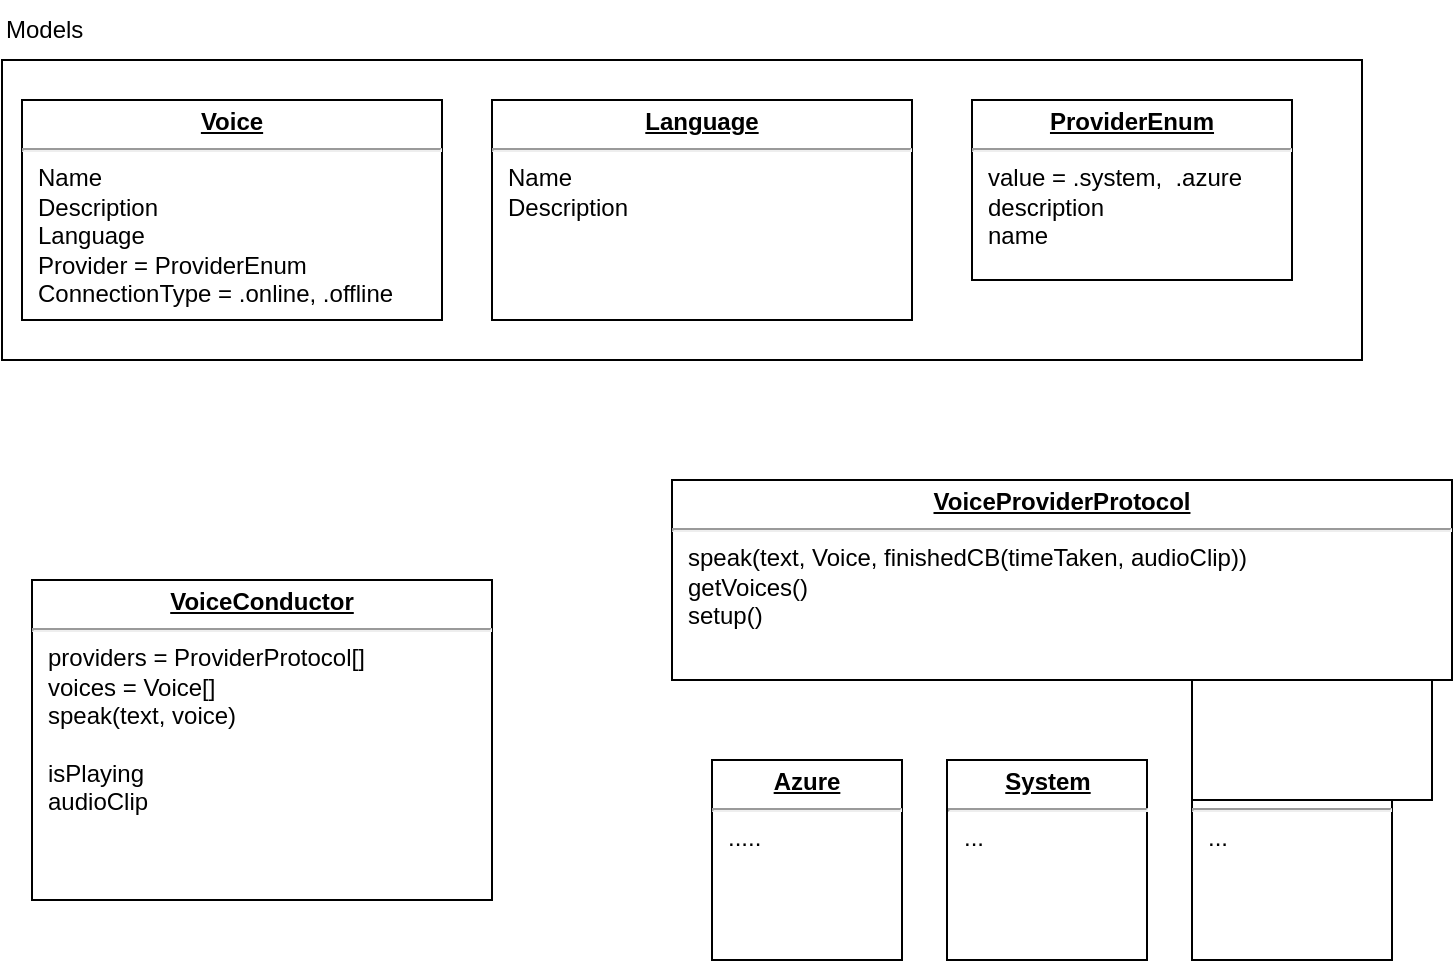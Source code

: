 <mxfile version="21.1.4" type="github">
  <diagram name="Page-1" id="ZOMPnf_Qf6jLGYzsngLL">
    <mxGraphModel dx="2018" dy="1152" grid="1" gridSize="10" guides="1" tooltips="1" connect="1" arrows="1" fold="1" page="1" pageScale="1" pageWidth="850" pageHeight="1100" math="0" shadow="0">
      <root>
        <mxCell id="0" />
        <mxCell id="1" parent="0" />
        <mxCell id="5y53hzmk_r0o_quOetix-7" value="" style="group" vertex="1" connectable="0" parent="1">
          <mxGeometry x="15" y="20" width="680" height="180" as="geometry" />
        </mxCell>
        <mxCell id="5y53hzmk_r0o_quOetix-6" value="" style="rounded=0;whiteSpace=wrap;html=1;" vertex="1" parent="5y53hzmk_r0o_quOetix-7">
          <mxGeometry y="30" width="680" height="150" as="geometry" />
        </mxCell>
        <mxCell id="5y53hzmk_r0o_quOetix-2" value="Models" style="text;html=1;strokeColor=none;fillColor=none;align=left;verticalAlign=middle;whiteSpace=wrap;rounded=0;" vertex="1" parent="5y53hzmk_r0o_quOetix-7">
          <mxGeometry width="60" height="30" as="geometry" />
        </mxCell>
        <mxCell id="5y53hzmk_r0o_quOetix-3" value="&lt;p style=&quot;margin:0px;margin-top:4px;text-align:center;text-decoration:underline;&quot;&gt;&lt;b&gt;Voice&lt;/b&gt;&lt;/p&gt;&lt;hr&gt;&lt;p style=&quot;margin:0px;margin-left:8px;&quot;&gt;Name&lt;/p&gt;&lt;p style=&quot;margin:0px;margin-left:8px;&quot;&gt;Description&lt;/p&gt;&lt;p style=&quot;margin:0px;margin-left:8px;&quot;&gt;Language&lt;/p&gt;&lt;p style=&quot;margin:0px;margin-left:8px;&quot;&gt;Provider = ProviderEnum&lt;br&gt;&lt;/p&gt;&lt;p style=&quot;margin:0px;margin-left:8px;&quot;&gt;ConnectionType = .online, .offline&lt;/p&gt;" style="verticalAlign=top;align=left;overflow=fill;fontSize=12;fontFamily=Helvetica;html=1;whiteSpace=wrap;" vertex="1" parent="5y53hzmk_r0o_quOetix-7">
          <mxGeometry x="10" y="50" width="210" height="110" as="geometry" />
        </mxCell>
        <mxCell id="5y53hzmk_r0o_quOetix-4" value="&lt;p style=&quot;margin:0px;margin-top:4px;text-align:center;text-decoration:underline;&quot;&gt;&lt;b&gt;ProviderEnum&lt;/b&gt;&lt;/p&gt;&lt;hr&gt;&lt;p style=&quot;margin:0px;margin-left:8px;&quot;&gt;&lt;span style=&quot;background-color: initial;&quot;&gt;value = .system,&amp;nbsp; .azure&lt;/span&gt;&lt;/p&gt;&lt;p style=&quot;margin:0px;margin-left:8px;&quot;&gt;description&lt;/p&gt;&lt;p style=&quot;margin:0px;margin-left:8px;&quot;&gt;name&lt;/p&gt;" style="verticalAlign=top;align=left;overflow=fill;fontSize=12;fontFamily=Helvetica;html=1;whiteSpace=wrap;" vertex="1" parent="5y53hzmk_r0o_quOetix-7">
          <mxGeometry x="485" y="50" width="160" height="90" as="geometry" />
        </mxCell>
        <mxCell id="5y53hzmk_r0o_quOetix-17" value="&lt;p style=&quot;margin:0px;margin-top:4px;text-align:center;text-decoration:underline;&quot;&gt;&lt;b&gt;Language&lt;/b&gt;&lt;/p&gt;&lt;hr&gt;&lt;p style=&quot;margin:0px;margin-left:8px;&quot;&gt;Name&lt;/p&gt;&lt;p style=&quot;margin:0px;margin-left:8px;&quot;&gt;Description&lt;/p&gt;" style="verticalAlign=top;align=left;overflow=fill;fontSize=12;fontFamily=Helvetica;html=1;whiteSpace=wrap;" vertex="1" parent="5y53hzmk_r0o_quOetix-7">
          <mxGeometry x="245" y="50" width="210" height="110" as="geometry" />
        </mxCell>
        <mxCell id="5y53hzmk_r0o_quOetix-12" value="&lt;p style=&quot;margin:0px;margin-top:4px;text-align:center;text-decoration:underline;&quot;&gt;&lt;b&gt;VoiceConductor&lt;/b&gt;&lt;/p&gt;&lt;hr&gt;&lt;p style=&quot;margin:0px;margin-left:8px;&quot;&gt;providers = ProviderProtocol[]&lt;/p&gt;&lt;p style=&quot;margin:0px;margin-left:8px;&quot;&gt;&lt;span style=&quot;background-color: initial;&quot;&gt;voices = Voice[]&lt;/span&gt;&lt;/p&gt;&lt;p style=&quot;margin:0px;margin-left:8px;&quot;&gt;speak(text, voice)&lt;/p&gt;&lt;p style=&quot;margin:0px;margin-left:8px;&quot;&gt;&lt;br&gt;&lt;/p&gt;&lt;p style=&quot;margin:0px;margin-left:8px;&quot;&gt;isPlaying&lt;/p&gt;&lt;p style=&quot;margin:0px;margin-left:8px;&quot;&gt;audioClip&lt;/p&gt;" style="verticalAlign=top;align=left;overflow=fill;fontSize=12;fontFamily=Helvetica;html=1;whiteSpace=wrap;" vertex="1" parent="1">
          <mxGeometry x="30" y="310" width="230" height="160" as="geometry" />
        </mxCell>
        <mxCell id="5y53hzmk_r0o_quOetix-13" value="&lt;p style=&quot;margin:0px;margin-top:4px;text-align:center;text-decoration:underline;&quot;&gt;&lt;b&gt;VoiceProviderProtocol&lt;/b&gt;&lt;/p&gt;&lt;hr&gt;&lt;p style=&quot;margin:0px;margin-left:8px;&quot;&gt;speak(text, Voice, finishedCB(timeTaken, audioClip))&lt;/p&gt;&lt;p style=&quot;margin:0px;margin-left:8px;&quot;&gt;getVoices()&lt;/p&gt;&lt;p style=&quot;margin:0px;margin-left:8px;&quot;&gt;setup()&lt;/p&gt;" style="verticalAlign=top;align=left;overflow=fill;fontSize=12;fontFamily=Helvetica;html=1;whiteSpace=wrap;" vertex="1" parent="1">
          <mxGeometry x="350" y="260" width="390" height="100" as="geometry" />
        </mxCell>
        <mxCell id="5y53hzmk_r0o_quOetix-14" value="&lt;p style=&quot;margin:0px;margin-top:4px;text-align:center;text-decoration:underline;&quot;&gt;&lt;b&gt;Azure&lt;/b&gt;&lt;/p&gt;&lt;hr&gt;&lt;p style=&quot;margin:0px;margin-left:8px;&quot;&gt;.....&lt;/p&gt;" style="verticalAlign=top;align=left;overflow=fill;fontSize=12;fontFamily=Helvetica;html=1;whiteSpace=wrap;" vertex="1" parent="1">
          <mxGeometry x="370" y="400" width="95" height="100" as="geometry" />
        </mxCell>
        <mxCell id="5y53hzmk_r0o_quOetix-15" value="&lt;p style=&quot;margin:0px;margin-top:4px;text-align:center;text-decoration:underline;&quot;&gt;&lt;b&gt;System&lt;/b&gt;&lt;/p&gt;&lt;hr&gt;&lt;p style=&quot;margin:0px;margin-left:8px;&quot;&gt;...&lt;/p&gt;" style="verticalAlign=top;align=left;overflow=fill;fontSize=12;fontFamily=Helvetica;html=1;whiteSpace=wrap;" vertex="1" parent="1">
          <mxGeometry x="487.5" y="400" width="100" height="100" as="geometry" />
        </mxCell>
        <mxCell id="5y53hzmk_r0o_quOetix-16" value="&lt;p style=&quot;margin:0px;margin-top:4px;text-align:center;text-decoration:underline;&quot;&gt;&lt;b&gt;ETC&lt;/b&gt;&lt;/p&gt;&lt;hr&gt;&lt;p style=&quot;margin:0px;margin-left:8px;&quot;&gt;...&lt;/p&gt;" style="verticalAlign=top;align=left;overflow=fill;fontSize=12;fontFamily=Helvetica;html=1;whiteSpace=wrap;" vertex="1" parent="1">
          <mxGeometry x="610" y="400" width="100" height="100" as="geometry" />
        </mxCell>
        <mxCell id="5y53hzmk_r0o_quOetix-18" value="" style="whiteSpace=wrap;html=1;" vertex="1" parent="1">
          <mxGeometry x="610" y="360" width="120" height="60" as="geometry" />
        </mxCell>
      </root>
    </mxGraphModel>
  </diagram>
</mxfile>
